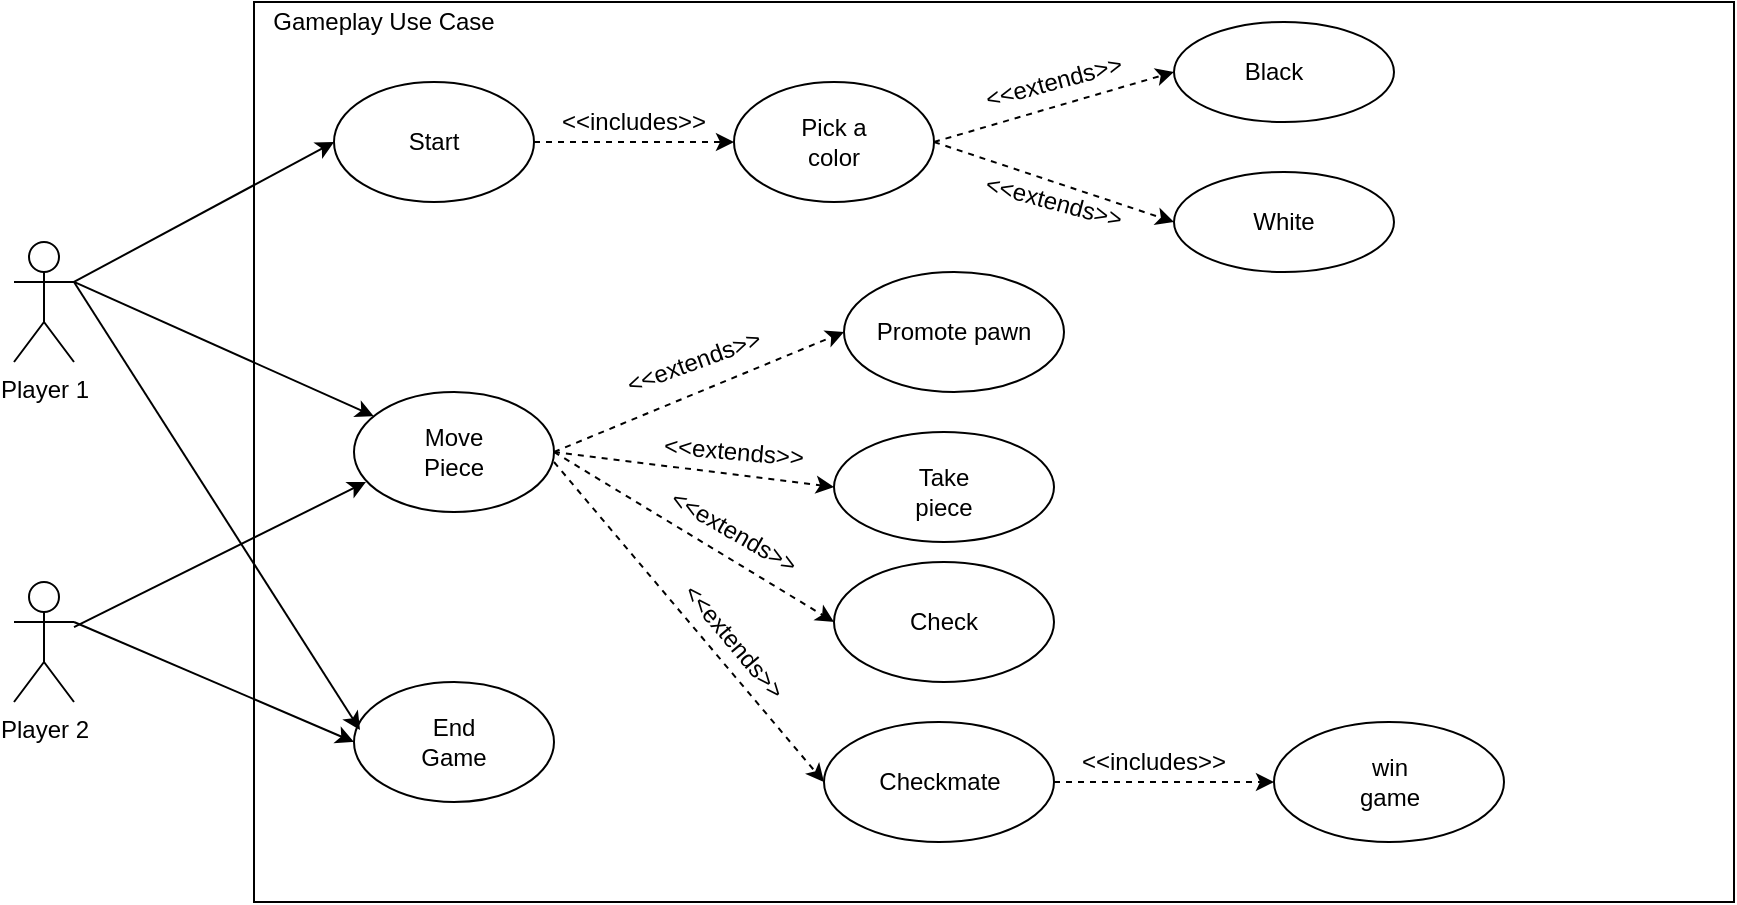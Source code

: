<mxfile version="13.1.0" type="device"><diagram id="4fRf1pn4_OVAjgvJCcAY" name="Page-1"><mxGraphModel dx="1185" dy="636" grid="1" gridSize="10" guides="1" tooltips="1" connect="1" arrows="1" fold="1" page="1" pageScale="1" pageWidth="1169" pageHeight="826" math="0" shadow="0"><root><mxCell id="0"/><mxCell id="1" parent="0"/><mxCell id="SHprslmhkisR3tBLoER1-1" value="Player 1" style="shape=umlActor;verticalLabelPosition=bottom;labelBackgroundColor=#ffffff;verticalAlign=top;html=1;outlineConnect=0;" parent="1" vertex="1"><mxGeometry x="60" y="290" width="30" height="60" as="geometry"/></mxCell><mxCell id="SHprslmhkisR3tBLoER1-13" value="" style="rounded=0;whiteSpace=wrap;html=1;" parent="1" vertex="1"><mxGeometry x="180" y="170" width="740" height="450" as="geometry"/></mxCell><mxCell id="SHprslmhkisR3tBLoER1-14" value="" style="ellipse;whiteSpace=wrap;html=1;" parent="1" vertex="1"><mxGeometry x="220" y="210" width="100" height="60" as="geometry"/></mxCell><mxCell id="SHprslmhkisR3tBLoER1-15" value="Start" style="text;html=1;strokeColor=none;fillColor=none;align=center;verticalAlign=middle;whiteSpace=wrap;rounded=0;" parent="1" vertex="1"><mxGeometry x="250" y="230" width="40" height="20" as="geometry"/></mxCell><mxCell id="SHprslmhkisR3tBLoER1-19" value="" style="endArrow=classic;html=1;dashed=1;exitX=1;exitY=0.5;exitDx=0;exitDy=0;entryX=0;entryY=0.5;entryDx=0;entryDy=0;" parent="1" source="SHprslmhkisR3tBLoER1-14" target="SHprslmhkisR3tBLoER1-20" edge="1"><mxGeometry width="50" height="50" relative="1" as="geometry"><mxPoint x="560" y="390" as="sourcePoint"/><mxPoint x="610" y="340" as="targetPoint"/></mxGeometry></mxCell><mxCell id="SHprslmhkisR3tBLoER1-20" value="" style="ellipse;whiteSpace=wrap;html=1;" parent="1" vertex="1"><mxGeometry x="420" y="210" width="100" height="60" as="geometry"/></mxCell><mxCell id="SHprslmhkisR3tBLoER1-21" value="Pick a color" style="text;html=1;strokeColor=none;fillColor=none;align=center;verticalAlign=middle;whiteSpace=wrap;rounded=0;" parent="1" vertex="1"><mxGeometry x="450" y="230" width="40" height="20" as="geometry"/></mxCell><mxCell id="SHprslmhkisR3tBLoER1-22" value="&amp;lt;&amp;lt;includes&amp;gt;&amp;gt;" style="text;html=1;strokeColor=none;fillColor=none;align=center;verticalAlign=middle;whiteSpace=wrap;rounded=0;" parent="1" vertex="1"><mxGeometry x="350" y="220" width="40" height="20" as="geometry"/></mxCell><mxCell id="SHprslmhkisR3tBLoER1-23" value="" style="ellipse;whiteSpace=wrap;html=1;" parent="1" vertex="1"><mxGeometry x="230" y="365" width="100" height="60" as="geometry"/></mxCell><mxCell id="SHprslmhkisR3tBLoER1-24" value="Move Piece" style="text;html=1;strokeColor=none;fillColor=none;align=center;verticalAlign=middle;whiteSpace=wrap;rounded=0;" parent="1" vertex="1"><mxGeometry x="260" y="385" width="40" height="20" as="geometry"/></mxCell><mxCell id="SHprslmhkisR3tBLoER1-25" value="" style="ellipse;whiteSpace=wrap;html=1;" parent="1" vertex="1"><mxGeometry x="230" y="510" width="100" height="60" as="geometry"/></mxCell><mxCell id="SHprslmhkisR3tBLoER1-26" value="End Game" style="text;html=1;strokeColor=none;fillColor=none;align=center;verticalAlign=middle;whiteSpace=wrap;rounded=0;" parent="1" vertex="1"><mxGeometry x="260" y="530" width="40" height="20" as="geometry"/></mxCell><mxCell id="SHprslmhkisR3tBLoER1-28" value="" style="ellipse;whiteSpace=wrap;html=1;" parent="1" vertex="1"><mxGeometry x="475" y="305" width="110" height="60" as="geometry"/></mxCell><mxCell id="SHprslmhkisR3tBLoER1-30" value="" style="ellipse;whiteSpace=wrap;html=1;" parent="1" vertex="1"><mxGeometry x="470" y="385" width="110" height="55" as="geometry"/></mxCell><mxCell id="SHprslmhkisR3tBLoER1-31" value="" style="ellipse;whiteSpace=wrap;html=1;" parent="1" vertex="1"><mxGeometry x="470" y="450" width="110" height="60" as="geometry"/></mxCell><mxCell id="SHprslmhkisR3tBLoER1-32" value="" style="ellipse;whiteSpace=wrap;html=1;" parent="1" vertex="1"><mxGeometry x="465" y="530" width="115" height="60" as="geometry"/></mxCell><mxCell id="SHprslmhkisR3tBLoER1-33" value="Player 2" style="shape=umlActor;verticalLabelPosition=bottom;labelBackgroundColor=#ffffff;verticalAlign=top;html=1;outlineConnect=0;" parent="1" vertex="1"><mxGeometry x="60" y="460" width="30" height="60" as="geometry"/></mxCell><mxCell id="SHprslmhkisR3tBLoER1-34" value="" style="ellipse;whiteSpace=wrap;html=1;" parent="1" vertex="1"><mxGeometry x="640" y="180" width="110" height="50" as="geometry"/></mxCell><mxCell id="SHprslmhkisR3tBLoER1-35" value="" style="ellipse;whiteSpace=wrap;html=1;" parent="1" vertex="1"><mxGeometry x="640" y="255" width="110" height="50" as="geometry"/></mxCell><mxCell id="SHprslmhkisR3tBLoER1-36" value="Black" style="text;html=1;strokeColor=none;fillColor=none;align=center;verticalAlign=middle;whiteSpace=wrap;rounded=0;" parent="1" vertex="1"><mxGeometry x="670" y="195" width="40" height="20" as="geometry"/></mxCell><mxCell id="SHprslmhkisR3tBLoER1-37" value="White" style="text;html=1;strokeColor=none;fillColor=none;align=center;verticalAlign=middle;whiteSpace=wrap;rounded=0;" parent="1" vertex="1"><mxGeometry x="675" y="270" width="40" height="20" as="geometry"/></mxCell><mxCell id="SHprslmhkisR3tBLoER1-38" value="" style="endArrow=classic;html=1;dashed=1;exitX=1;exitY=0.5;exitDx=0;exitDy=0;entryX=0;entryY=0.5;entryDx=0;entryDy=0;" parent="1" source="SHprslmhkisR3tBLoER1-20" target="SHprslmhkisR3tBLoER1-34" edge="1"><mxGeometry width="50" height="50" relative="1" as="geometry"><mxPoint x="560" y="390" as="sourcePoint"/><mxPoint x="610" y="340" as="targetPoint"/></mxGeometry></mxCell><mxCell id="SHprslmhkisR3tBLoER1-39" value="" style="endArrow=classic;html=1;dashed=1;exitX=1;exitY=0.5;exitDx=0;exitDy=0;entryX=0;entryY=0.5;entryDx=0;entryDy=0;" parent="1" source="SHprslmhkisR3tBLoER1-20" target="SHprslmhkisR3tBLoER1-35" edge="1"><mxGeometry width="50" height="50" relative="1" as="geometry"><mxPoint x="560" y="390" as="sourcePoint"/><mxPoint x="610" y="340" as="targetPoint"/></mxGeometry></mxCell><mxCell id="SHprslmhkisR3tBLoER1-40" value="&amp;lt;&amp;lt;extends&amp;gt;&amp;gt;" style="text;html=1;strokeColor=none;fillColor=none;align=center;verticalAlign=middle;whiteSpace=wrap;rounded=0;rotation=-15;" parent="1" vertex="1"><mxGeometry x="560" y="205" width="40" height="10" as="geometry"/></mxCell><mxCell id="SHprslmhkisR3tBLoER1-44" value="&amp;lt;&amp;lt;extends&amp;gt;&amp;gt;" style="text;html=1;strokeColor=none;fillColor=none;align=center;verticalAlign=middle;whiteSpace=wrap;rounded=0;rotation=15;" parent="1" vertex="1"><mxGeometry x="560" y="260" width="40" height="20" as="geometry"/></mxCell><mxCell id="SHprslmhkisR3tBLoER1-45" value="" style="endArrow=classic;html=1;dashed=1;exitX=1;exitY=0.5;exitDx=0;exitDy=0;entryX=0;entryY=0.5;entryDx=0;entryDy=0;" parent="1" source="SHprslmhkisR3tBLoER1-23" target="SHprslmhkisR3tBLoER1-28" edge="1"><mxGeometry width="50" height="50" relative="1" as="geometry"><mxPoint x="560" y="390" as="sourcePoint"/><mxPoint x="610" y="340" as="targetPoint"/></mxGeometry></mxCell><mxCell id="SHprslmhkisR3tBLoER1-46" value="" style="endArrow=classic;html=1;dashed=1;exitX=1;exitY=0.5;exitDx=0;exitDy=0;entryX=0;entryY=0.5;entryDx=0;entryDy=0;" parent="1" source="SHprslmhkisR3tBLoER1-23" target="SHprslmhkisR3tBLoER1-30" edge="1"><mxGeometry width="50" height="50" relative="1" as="geometry"><mxPoint x="560" y="390" as="sourcePoint"/><mxPoint x="610" y="340" as="targetPoint"/></mxGeometry></mxCell><mxCell id="SHprslmhkisR3tBLoER1-47" value="" style="endArrow=classic;html=1;dashed=1;exitX=1;exitY=0.5;exitDx=0;exitDy=0;entryX=0;entryY=0.5;entryDx=0;entryDy=0;" parent="1" source="SHprslmhkisR3tBLoER1-23" target="SHprslmhkisR3tBLoER1-31" edge="1"><mxGeometry width="50" height="50" relative="1" as="geometry"><mxPoint x="560" y="390" as="sourcePoint"/><mxPoint x="610" y="340" as="targetPoint"/></mxGeometry></mxCell><mxCell id="SHprslmhkisR3tBLoER1-48" value="" style="endArrow=classic;html=1;dashed=1;entryX=0;entryY=0.5;entryDx=0;entryDy=0;" parent="1" target="SHprslmhkisR3tBLoER1-32" edge="1"><mxGeometry width="50" height="50" relative="1" as="geometry"><mxPoint x="330" y="400" as="sourcePoint"/><mxPoint x="610" y="340" as="targetPoint"/></mxGeometry></mxCell><mxCell id="SHprslmhkisR3tBLoER1-49" value="&amp;lt;&amp;lt;extends&amp;gt;&amp;gt;" style="text;html=1;strokeColor=none;fillColor=none;align=center;verticalAlign=middle;whiteSpace=wrap;rounded=0;rotation=-20;" parent="1" vertex="1"><mxGeometry x="380" y="340" width="40" height="20" as="geometry"/></mxCell><mxCell id="SHprslmhkisR3tBLoER1-50" value="&amp;lt;&amp;lt;extends&amp;gt;&amp;gt;" style="text;html=1;strokeColor=none;fillColor=none;align=center;verticalAlign=middle;whiteSpace=wrap;rounded=0;rotation=5;" parent="1" vertex="1"><mxGeometry x="400" y="385" width="40" height="20" as="geometry"/></mxCell><mxCell id="SHprslmhkisR3tBLoER1-51" value="&amp;lt;&amp;lt;extends&amp;gt;&amp;gt;" style="text;html=1;strokeColor=none;fillColor=none;align=center;verticalAlign=middle;whiteSpace=wrap;rounded=0;rotation=30;" parent="1" vertex="1"><mxGeometry x="400" y="425" width="40" height="20" as="geometry"/></mxCell><mxCell id="SHprslmhkisR3tBLoER1-52" value="&amp;lt;&amp;lt;extends&amp;gt;&amp;gt;" style="text;html=1;strokeColor=none;fillColor=none;align=center;verticalAlign=middle;whiteSpace=wrap;rounded=0;rotation=50;" parent="1" vertex="1"><mxGeometry x="400" y="480" width="40" height="20" as="geometry"/></mxCell><mxCell id="SHprslmhkisR3tBLoER1-53" value="Promote pawn" style="text;html=1;strokeColor=none;fillColor=none;align=center;verticalAlign=middle;whiteSpace=wrap;rounded=0;" parent="1" vertex="1"><mxGeometry x="475" y="325" width="110" height="20" as="geometry"/></mxCell><mxCell id="SHprslmhkisR3tBLoER1-54" value="Take piece" style="text;html=1;strokeColor=none;fillColor=none;align=center;verticalAlign=middle;whiteSpace=wrap;rounded=0;" parent="1" vertex="1"><mxGeometry x="505" y="405" width="40" height="20" as="geometry"/></mxCell><mxCell id="SHprslmhkisR3tBLoER1-55" value="Check" style="text;html=1;strokeColor=none;fillColor=none;align=center;verticalAlign=middle;whiteSpace=wrap;rounded=0;" parent="1" vertex="1"><mxGeometry x="505" y="470" width="40" height="20" as="geometry"/></mxCell><mxCell id="SHprslmhkisR3tBLoER1-56" value="Checkmate" style="text;html=1;strokeColor=none;fillColor=none;align=center;verticalAlign=middle;whiteSpace=wrap;rounded=0;" parent="1" vertex="1"><mxGeometry x="502.5" y="550" width="40" height="20" as="geometry"/></mxCell><mxCell id="SHprslmhkisR3tBLoER1-61" value="" style="ellipse;whiteSpace=wrap;html=1;" parent="1" vertex="1"><mxGeometry x="690" y="530" width="115" height="60" as="geometry"/></mxCell><mxCell id="SHprslmhkisR3tBLoER1-62" value="" style="endArrow=classic;html=1;dashed=1;exitX=1;exitY=0.5;exitDx=0;exitDy=0;entryX=0;entryY=0.5;entryDx=0;entryDy=0;" parent="1" source="SHprslmhkisR3tBLoER1-32" target="SHprslmhkisR3tBLoER1-61" edge="1"><mxGeometry width="50" height="50" relative="1" as="geometry"><mxPoint x="560" y="390" as="sourcePoint"/><mxPoint x="610" y="340" as="targetPoint"/></mxGeometry></mxCell><mxCell id="SHprslmhkisR3tBLoER1-63" value="win game" style="text;html=1;strokeColor=none;fillColor=none;align=center;verticalAlign=middle;whiteSpace=wrap;rounded=0;" parent="1" vertex="1"><mxGeometry x="727.5" y="550" width="40" height="20" as="geometry"/></mxCell><mxCell id="SHprslmhkisR3tBLoER1-64" value="&amp;lt;&amp;lt;includes&amp;gt;&amp;gt;" style="text;html=1;strokeColor=none;fillColor=none;align=center;verticalAlign=middle;whiteSpace=wrap;rounded=0;" parent="1" vertex="1"><mxGeometry x="610" y="540" width="40" height="20" as="geometry"/></mxCell><mxCell id="SHprslmhkisR3tBLoER1-65" value="" style="endArrow=classic;html=1;entryX=0;entryY=0.5;entryDx=0;entryDy=0;exitX=1;exitY=0.333;exitDx=0;exitDy=0;exitPerimeter=0;" parent="1" target="SHprslmhkisR3tBLoER1-14" edge="1" source="SHprslmhkisR3tBLoER1-1"><mxGeometry width="50" height="50" relative="1" as="geometry"><mxPoint x="120" y="350" as="sourcePoint"/><mxPoint x="610" y="340" as="targetPoint"/></mxGeometry></mxCell><mxCell id="SHprslmhkisR3tBLoER1-67" value="" style="endArrow=classic;html=1;exitX=1;exitY=0.333;exitDx=0;exitDy=0;exitPerimeter=0;" parent="1" target="SHprslmhkisR3tBLoER1-23" edge="1" source="SHprslmhkisR3tBLoER1-1"><mxGeometry width="50" height="50" relative="1" as="geometry"><mxPoint x="110" y="380" as="sourcePoint"/><mxPoint x="610" y="340" as="targetPoint"/></mxGeometry></mxCell><mxCell id="SHprslmhkisR3tBLoER1-68" value="" style="endArrow=classic;html=1;entryX=0.03;entryY=0.4;entryDx=0;entryDy=0;entryPerimeter=0;exitX=1;exitY=0.333;exitDx=0;exitDy=0;exitPerimeter=0;" parent="1" target="SHprslmhkisR3tBLoER1-25" edge="1" source="SHprslmhkisR3tBLoER1-1"><mxGeometry width="50" height="50" relative="1" as="geometry"><mxPoint x="110" y="400" as="sourcePoint"/><mxPoint x="610" y="340" as="targetPoint"/></mxGeometry></mxCell><mxCell id="SHprslmhkisR3tBLoER1-71" value="Gameplay Use Case" style="text;html=1;strokeColor=none;fillColor=none;align=center;verticalAlign=middle;whiteSpace=wrap;rounded=0;" parent="1" vertex="1"><mxGeometry x="180" y="170" width="130" height="20" as="geometry"/></mxCell><mxCell id="SHprslmhkisR3tBLoER1-72" value="" style="endArrow=classic;html=1;entryX=0.06;entryY=0.75;entryDx=0;entryDy=0;entryPerimeter=0;" parent="1" source="SHprslmhkisR3tBLoER1-33" target="SHprslmhkisR3tBLoER1-23" edge="1"><mxGeometry width="50" height="50" relative="1" as="geometry"><mxPoint x="560" y="390" as="sourcePoint"/><mxPoint x="330" y="393" as="targetPoint"/></mxGeometry></mxCell><mxCell id="SHprslmhkisR3tBLoER1-73" value="" style="endArrow=classic;html=1;entryX=0;entryY=0.5;entryDx=0;entryDy=0;exitX=1;exitY=0.333;exitDx=0;exitDy=0;exitPerimeter=0;" parent="1" target="SHprslmhkisR3tBLoER1-25" edge="1" source="SHprslmhkisR3tBLoER1-33"><mxGeometry width="50" height="50" relative="1" as="geometry"><mxPoint x="960" y="400" as="sourcePoint"/><mxPoint x="610" y="340" as="targetPoint"/></mxGeometry></mxCell></root></mxGraphModel></diagram></mxfile>
